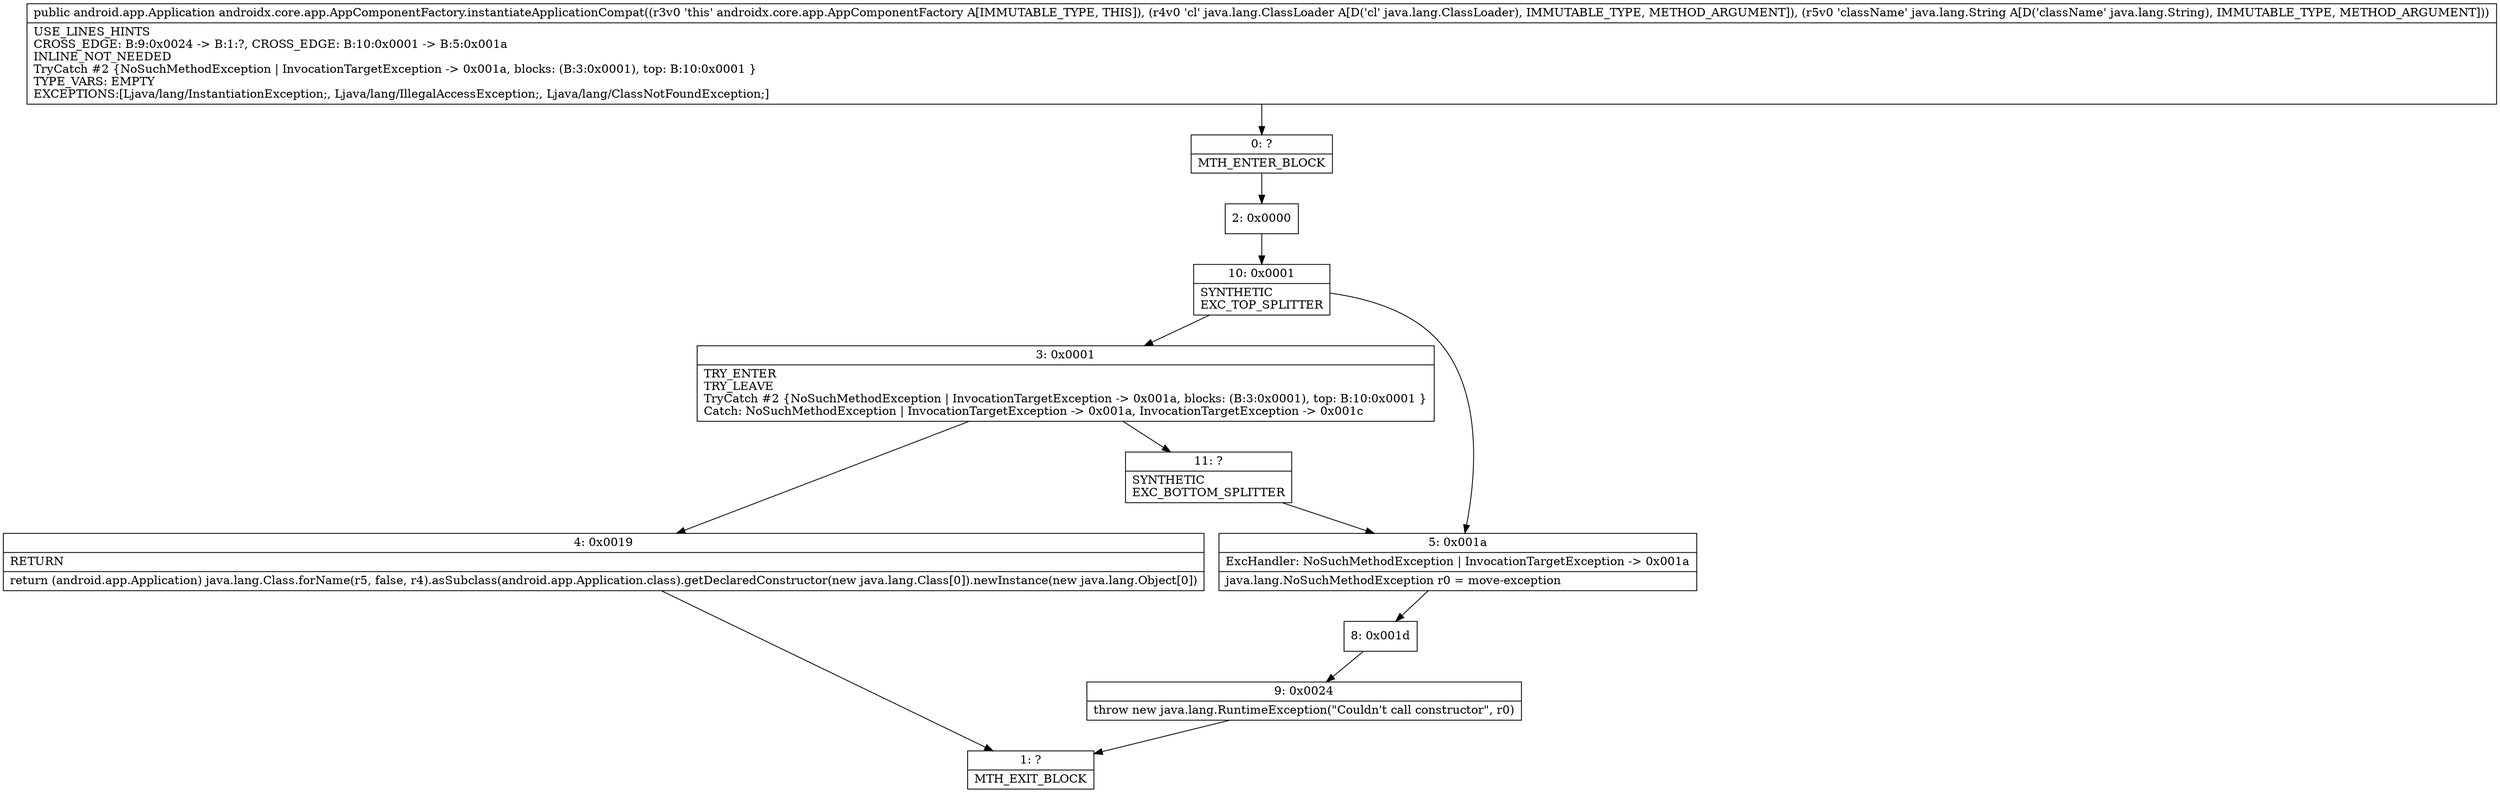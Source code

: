 digraph "CFG forandroidx.core.app.AppComponentFactory.instantiateApplicationCompat(Ljava\/lang\/ClassLoader;Ljava\/lang\/String;)Landroid\/app\/Application;" {
Node_0 [shape=record,label="{0\:\ ?|MTH_ENTER_BLOCK\l}"];
Node_2 [shape=record,label="{2\:\ 0x0000}"];
Node_10 [shape=record,label="{10\:\ 0x0001|SYNTHETIC\lEXC_TOP_SPLITTER\l}"];
Node_3 [shape=record,label="{3\:\ 0x0001|TRY_ENTER\lTRY_LEAVE\lTryCatch #2 \{NoSuchMethodException \| InvocationTargetException \-\> 0x001a, blocks: (B:3:0x0001), top: B:10:0x0001 \}\lCatch: NoSuchMethodException \| InvocationTargetException \-\> 0x001a, InvocationTargetException \-\> 0x001c\l}"];
Node_4 [shape=record,label="{4\:\ 0x0019|RETURN\l|return (android.app.Application) java.lang.Class.forName(r5, false, r4).asSubclass(android.app.Application.class).getDeclaredConstructor(new java.lang.Class[0]).newInstance(new java.lang.Object[0])\l}"];
Node_1 [shape=record,label="{1\:\ ?|MTH_EXIT_BLOCK\l}"];
Node_11 [shape=record,label="{11\:\ ?|SYNTHETIC\lEXC_BOTTOM_SPLITTER\l}"];
Node_5 [shape=record,label="{5\:\ 0x001a|ExcHandler: NoSuchMethodException \| InvocationTargetException \-\> 0x001a\l|java.lang.NoSuchMethodException r0 = move\-exception\l}"];
Node_8 [shape=record,label="{8\:\ 0x001d}"];
Node_9 [shape=record,label="{9\:\ 0x0024|throw new java.lang.RuntimeException(\"Couldn't call constructor\", r0)\l}"];
MethodNode[shape=record,label="{public android.app.Application androidx.core.app.AppComponentFactory.instantiateApplicationCompat((r3v0 'this' androidx.core.app.AppComponentFactory A[IMMUTABLE_TYPE, THIS]), (r4v0 'cl' java.lang.ClassLoader A[D('cl' java.lang.ClassLoader), IMMUTABLE_TYPE, METHOD_ARGUMENT]), (r5v0 'className' java.lang.String A[D('className' java.lang.String), IMMUTABLE_TYPE, METHOD_ARGUMENT]))  | USE_LINES_HINTS\lCROSS_EDGE: B:9:0x0024 \-\> B:1:?, CROSS_EDGE: B:10:0x0001 \-\> B:5:0x001a\lINLINE_NOT_NEEDED\lTryCatch #2 \{NoSuchMethodException \| InvocationTargetException \-\> 0x001a, blocks: (B:3:0x0001), top: B:10:0x0001 \}\lTYPE_VARS: EMPTY\lEXCEPTIONS:[Ljava\/lang\/InstantiationException;, Ljava\/lang\/IllegalAccessException;, Ljava\/lang\/ClassNotFoundException;]\l}"];
MethodNode -> Node_0;Node_0 -> Node_2;
Node_2 -> Node_10;
Node_10 -> Node_3;
Node_10 -> Node_5;
Node_3 -> Node_4;
Node_3 -> Node_11;
Node_4 -> Node_1;
Node_11 -> Node_5;
Node_5 -> Node_8;
Node_8 -> Node_9;
Node_9 -> Node_1;
}

